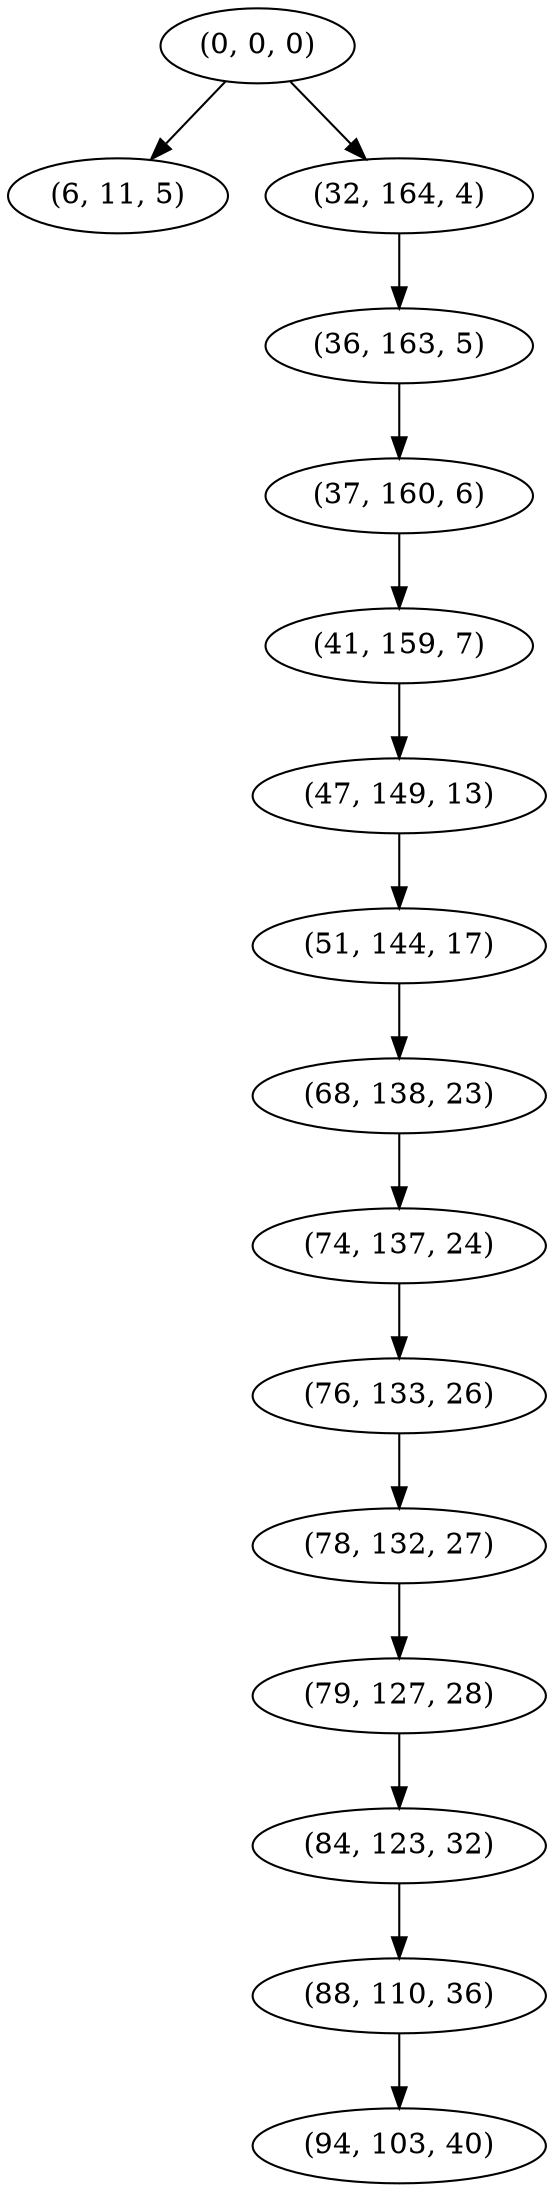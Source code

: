digraph tree {
    "(0, 0, 0)";
    "(6, 11, 5)";
    "(32, 164, 4)";
    "(36, 163, 5)";
    "(37, 160, 6)";
    "(41, 159, 7)";
    "(47, 149, 13)";
    "(51, 144, 17)";
    "(68, 138, 23)";
    "(74, 137, 24)";
    "(76, 133, 26)";
    "(78, 132, 27)";
    "(79, 127, 28)";
    "(84, 123, 32)";
    "(88, 110, 36)";
    "(94, 103, 40)";
    "(0, 0, 0)" -> "(6, 11, 5)";
    "(0, 0, 0)" -> "(32, 164, 4)";
    "(32, 164, 4)" -> "(36, 163, 5)";
    "(36, 163, 5)" -> "(37, 160, 6)";
    "(37, 160, 6)" -> "(41, 159, 7)";
    "(41, 159, 7)" -> "(47, 149, 13)";
    "(47, 149, 13)" -> "(51, 144, 17)";
    "(51, 144, 17)" -> "(68, 138, 23)";
    "(68, 138, 23)" -> "(74, 137, 24)";
    "(74, 137, 24)" -> "(76, 133, 26)";
    "(76, 133, 26)" -> "(78, 132, 27)";
    "(78, 132, 27)" -> "(79, 127, 28)";
    "(79, 127, 28)" -> "(84, 123, 32)";
    "(84, 123, 32)" -> "(88, 110, 36)";
    "(88, 110, 36)" -> "(94, 103, 40)";
}
